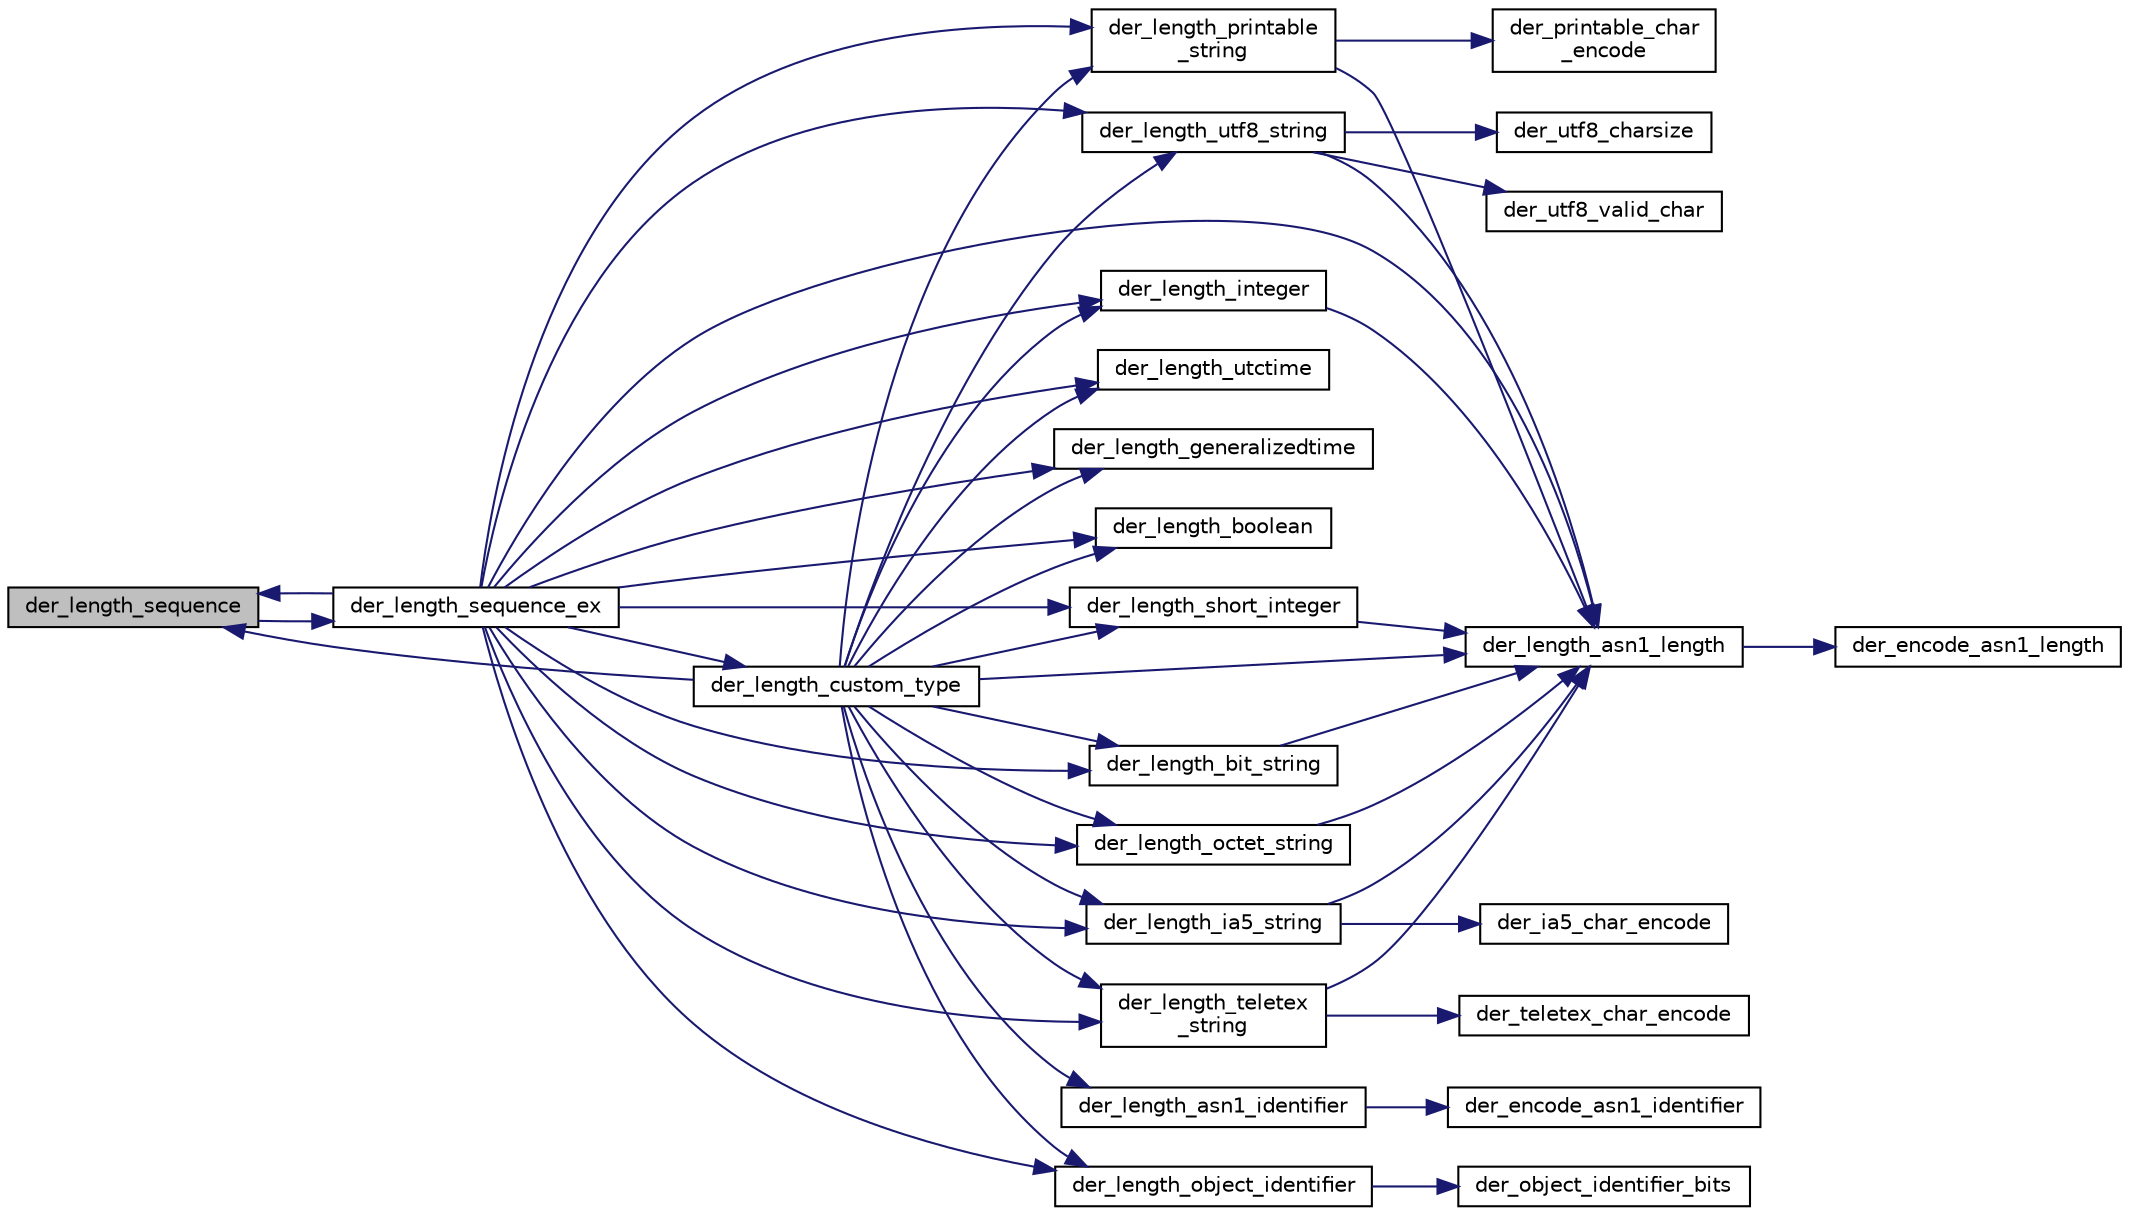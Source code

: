 digraph "der_length_sequence"
{
 // LATEX_PDF_SIZE
  edge [fontname="Helvetica",fontsize="10",labelfontname="Helvetica",labelfontsize="10"];
  node [fontname="Helvetica",fontsize="10",shape=record];
  rankdir="LR";
  Node0 [label="der_length_sequence",height=0.2,width=0.4,color="black", fillcolor="grey75", style="filled", fontcolor="black",tooltip="Get the length of a DER sequence."];
  Node0 -> Node1 [color="midnightblue",fontsize="10",style="solid"];
  Node1 [label="der_length_sequence_ex",height=0.2,width=0.4,color="black", fillcolor="white", style="filled",URL="$der__length__sequence_8c.html#ad3804ae56675e41a9d142c62d6c3bb2d",tooltip=" "];
  Node1 -> Node2 [color="midnightblue",fontsize="10",style="solid"];
  Node2 [label="der_length_boolean",height=0.2,width=0.4,color="black", fillcolor="white", style="filled",URL="$der__length__boolean_8c.html#aa90c23682da0279cbe55ea64b2c3e381",tooltip="Gets length of DER encoding of a BOOLEAN."];
  Node1 -> Node3 [color="midnightblue",fontsize="10",style="solid"];
  Node3 [label="der_length_integer",height=0.2,width=0.4,color="black", fillcolor="white", style="filled",URL="$der__length__integer_8c.html#af27dfc46ec4a482af05a2265a9d31ca3",tooltip="Gets length of DER encoding of num."];
  Node3 -> Node4 [color="midnightblue",fontsize="10",style="solid"];
  Node4 [label="der_length_asn1_length",height=0.2,width=0.4,color="black", fillcolor="white", style="filled",URL="$tomcrypt__private_8h.html#a8999e23c66cda0d777570e54f3a5c795",tooltip="Determine the length required to encode len in the ASN.1 length field."];
  Node4 -> Node5 [color="midnightblue",fontsize="10",style="solid"];
  Node5 [label="der_encode_asn1_length",height=0.2,width=0.4,color="black", fillcolor="white", style="filled",URL="$tomcrypt__private_8h.html#ae0b6c1f1188a5aa201aa84de9a659550",tooltip="Encode the ASN.1 length field."];
  Node1 -> Node6 [color="midnightblue",fontsize="10",style="solid"];
  Node6 [label="der_length_short_integer",height=0.2,width=0.4,color="black", fillcolor="white", style="filled",URL="$der__length__short__integer_8c.html#aa3bac08094cc8142ac313d818cf73fb0",tooltip="Gets length of DER encoding of num."];
  Node6 -> Node4 [color="midnightblue",fontsize="10",style="solid"];
  Node1 -> Node7 [color="midnightblue",fontsize="10",style="solid"];
  Node7 [label="der_length_bit_string",height=0.2,width=0.4,color="black", fillcolor="white", style="filled",URL="$der__length__bit__string_8c.html#a73416248e2f93535d54603567acc9cfd",tooltip="Gets length of DER encoding of BIT STRING."];
  Node7 -> Node4 [color="midnightblue",fontsize="10",style="solid"];
  Node1 -> Node8 [color="midnightblue",fontsize="10",style="solid"];
  Node8 [label="der_length_octet_string",height=0.2,width=0.4,color="black", fillcolor="white", style="filled",URL="$der__length__octet__string_8c.html#a65b2f3065d3f51608a1dfa3b284a74df",tooltip="Gets length of DER encoding of OCTET STRING."];
  Node8 -> Node4 [color="midnightblue",fontsize="10",style="solid"];
  Node1 -> Node9 [color="midnightblue",fontsize="10",style="solid"];
  Node9 [label="der_length_object_identifier",height=0.2,width=0.4,color="black", fillcolor="white", style="filled",URL="$der__length__object__identifier_8c.html#ae1fe5b2cd3f20a693cc571a2a8fc9af0",tooltip="Gets length of DER encoding of Object Identifier."];
  Node9 -> Node10 [color="midnightblue",fontsize="10",style="solid"];
  Node10 [label="der_object_identifier_bits",height=0.2,width=0.4,color="black", fillcolor="white", style="filled",URL="$der__length__object__identifier_8c.html#aef2413878ded8dc303e150d31fca294d",tooltip=" "];
  Node1 -> Node11 [color="midnightblue",fontsize="10",style="solid"];
  Node11 [label="der_length_ia5_string",height=0.2,width=0.4,color="black", fillcolor="white", style="filled",URL="$der__length__ia5__string_8c.html#a37e6cf2c534040fe726a760956eade04",tooltip="Gets length of DER encoding of IA5 STRING."];
  Node11 -> Node12 [color="midnightblue",fontsize="10",style="solid"];
  Node12 [label="der_ia5_char_encode",height=0.2,width=0.4,color="black", fillcolor="white", style="filled",URL="$der__length__ia5__string_8c.html#aa9cad5f213317520165e72ac9420bb65",tooltip=" "];
  Node11 -> Node4 [color="midnightblue",fontsize="10",style="solid"];
  Node1 -> Node13 [color="midnightblue",fontsize="10",style="solid"];
  Node13 [label="der_length_teletex\l_string",height=0.2,width=0.4,color="black", fillcolor="white", style="filled",URL="$der__length__teletex__string_8c.html#a2b3c8aa9d2c26839f9100fdc0286cd93",tooltip="Gets length of DER encoding of teletex STRING."];
  Node13 -> Node14 [color="midnightblue",fontsize="10",style="solid"];
  Node14 [label="der_teletex_char_encode",height=0.2,width=0.4,color="black", fillcolor="white", style="filled",URL="$der__length__teletex__string_8c.html#ae8e05b29e9cd248f6a81450eefd22163",tooltip=" "];
  Node13 -> Node4 [color="midnightblue",fontsize="10",style="solid"];
  Node1 -> Node15 [color="midnightblue",fontsize="10",style="solid"];
  Node15 [label="der_length_printable\l_string",height=0.2,width=0.4,color="black", fillcolor="white", style="filled",URL="$der__length__printable__string_8c.html#ac206210b58e1bac2342a80d26bd802db",tooltip="Gets length of DER encoding of Printable STRING."];
  Node15 -> Node4 [color="midnightblue",fontsize="10",style="solid"];
  Node15 -> Node16 [color="midnightblue",fontsize="10",style="solid"];
  Node16 [label="der_printable_char\l_encode",height=0.2,width=0.4,color="black", fillcolor="white", style="filled",URL="$der__length__printable__string_8c.html#a2169053089957db51bbd2e091c7ae293",tooltip=" "];
  Node1 -> Node17 [color="midnightblue",fontsize="10",style="solid"];
  Node17 [label="der_length_utctime",height=0.2,width=0.4,color="black", fillcolor="white", style="filled",URL="$der__length__utctime_8c.html#a666e7656df6985a9eb25794b878ec4e7",tooltip="Gets length of DER encoding of UTCTIME."];
  Node1 -> Node18 [color="midnightblue",fontsize="10",style="solid"];
  Node18 [label="der_length_generalizedtime",height=0.2,width=0.4,color="black", fillcolor="white", style="filled",URL="$der__length__generalizedtime_8c.html#a63bd3379e9d6aa710a6ddcea3d836754",tooltip="Gets length of DER encoding of GeneralizedTime."];
  Node1 -> Node19 [color="midnightblue",fontsize="10",style="solid"];
  Node19 [label="der_length_utf8_string",height=0.2,width=0.4,color="black", fillcolor="white", style="filled",URL="$der__length__utf8__string_8c.html#aa8b54979c2261c4d703c9464e0bb14c1",tooltip="Gets length of DER encoding of UTF8 STRING."];
  Node19 -> Node20 [color="midnightblue",fontsize="10",style="solid"];
  Node20 [label="der_utf8_valid_char",height=0.2,width=0.4,color="black", fillcolor="white", style="filled",URL="$der__length__utf8__string_8c.html#a400ea59efe4834eac94e65230dd59822",tooltip="Test whether the given code point is valid character."];
  Node19 -> Node21 [color="midnightblue",fontsize="10",style="solid"];
  Node21 [label="der_utf8_charsize",height=0.2,width=0.4,color="black", fillcolor="white", style="filled",URL="$der__length__utf8__string_8c.html#acc54e796874f1b01e2f9dd101da4c2a9",tooltip="Return the size in bytes of a UTF-8 character."];
  Node19 -> Node4 [color="midnightblue",fontsize="10",style="solid"];
  Node1 -> Node22 [color="midnightblue",fontsize="10",style="solid"];
  Node22 [label="der_length_custom_type",height=0.2,width=0.4,color="black", fillcolor="white", style="filled",URL="$der__length__custom__type_8c.html#aff691792e4f0be46252fad3b9aa4955c",tooltip="Get the length of a DER custom type."];
  Node22 -> Node23 [color="midnightblue",fontsize="10",style="solid"];
  Node23 [label="der_length_asn1_identifier",height=0.2,width=0.4,color="black", fillcolor="white", style="filled",URL="$tomcrypt__private_8h.html#a12ee6e955851d0daff84581e3770a807",tooltip="Determine the length required when encoding the ASN.1 Identifier."];
  Node23 -> Node24 [color="midnightblue",fontsize="10",style="solid"];
  Node24 [label="der_encode_asn1_identifier",height=0.2,width=0.4,color="black", fillcolor="white", style="filled",URL="$tomcrypt__private_8h.html#a093815c0cc44624723a3d668992b3008",tooltip="Encode the ASN.1 Identifier."];
  Node22 -> Node4 [color="midnightblue",fontsize="10",style="solid"];
  Node22 -> Node7 [color="midnightblue",fontsize="10",style="solid"];
  Node22 -> Node2 [color="midnightblue",fontsize="10",style="solid"];
  Node22 -> Node18 [color="midnightblue",fontsize="10",style="solid"];
  Node22 -> Node11 [color="midnightblue",fontsize="10",style="solid"];
  Node22 -> Node3 [color="midnightblue",fontsize="10",style="solid"];
  Node22 -> Node9 [color="midnightblue",fontsize="10",style="solid"];
  Node22 -> Node8 [color="midnightblue",fontsize="10",style="solid"];
  Node22 -> Node15 [color="midnightblue",fontsize="10",style="solid"];
  Node22 -> Node0 [color="midnightblue",fontsize="10",style="solid"];
  Node22 -> Node6 [color="midnightblue",fontsize="10",style="solid"];
  Node22 -> Node13 [color="midnightblue",fontsize="10",style="solid"];
  Node22 -> Node17 [color="midnightblue",fontsize="10",style="solid"];
  Node22 -> Node19 [color="midnightblue",fontsize="10",style="solid"];
  Node1 -> Node0 [color="midnightblue",fontsize="10",style="solid"];
  Node1 -> Node4 [color="midnightblue",fontsize="10",style="solid"];
}
